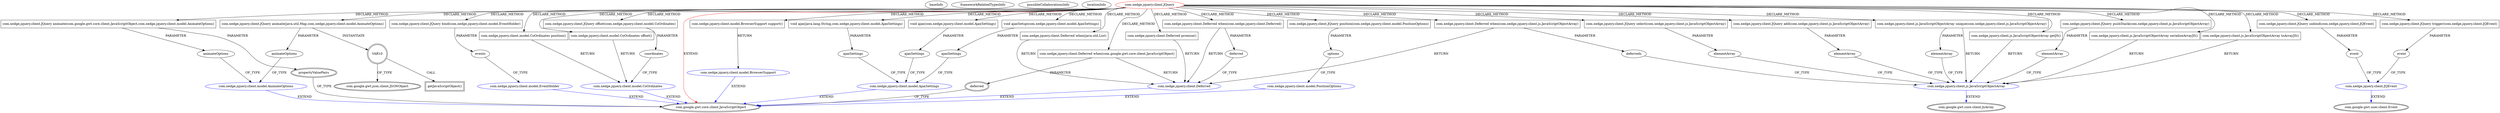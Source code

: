 digraph {
baseInfo[graphId=923,category="extension_graph",isAnonymous=false,possibleRelation=true]
frameworkRelatedTypesInfo[0="com.google.gwt.core.client.JavaScriptObject"]
possibleCollaborationsInfo[0="923~CLIENT_METHOD_DECLARATION-PARAMETER_DECLARATION-CLIENT_METHOD_DECLARATION-PARAMETER_DECLARATION-CLIENT_METHOD_DECLARATION-RETURN_TYPE-CLIENT_METHOD_DECLARATION-RETURN_TYPE-CLIENT_METHOD_DECLARATION-RETURN_TYPE-CLIENT_METHOD_DECLARATION-PARAMETER_DECLARATION-CLIENT_METHOD_DECLARATION-RETURN_TYPE-CLIENT_METHOD_DECLARATION-PARAMETER_DECLARATION-CLIENT_METHOD_DECLARATION-PARAMETER_DECLARATION-~com.google.gwt.core.client.JavaScriptObject ~com.google.gwt.core.client.JsArray ~false~false",1="923~CLIENT_METHOD_DECLARATION-RETURN_TYPE-CLIENT_METHOD_DECLARATION-RETURN_TYPE-CLIENT_METHOD_DECLARATION-RETURN_TYPE-CLIENT_METHOD_DECLARATION-RETURN_TYPE-CLIENT_METHOD_DECLARATION-PARAMETER_DECLARATION-CLIENT_METHOD_DECLARATION-RETURN_TYPE-~com.google.gwt.core.client.JavaScriptObject ~com.google.gwt.core.client.JavaScriptObject ~false~false",2="923~CLIENT_METHOD_DECLARATION-PARAMETER_DECLARATION-CLIENT_METHOD_DECLARATION-PARAMETER_DECLARATION-~com.google.gwt.core.client.JavaScriptObject ~com.google.gwt.core.client.JavaScriptObject ~false~false",3="923~CLIENT_METHOD_DECLARATION-RETURN_TYPE-~com.google.gwt.core.client.JavaScriptObject ~com.google.gwt.core.client.JavaScriptObject ~false~false",4="923~CLIENT_METHOD_DECLARATION-PARAMETER_DECLARATION-CLIENT_METHOD_DECLARATION-PARAMETER_DECLARATION-~com.google.gwt.core.client.JavaScriptObject ~com.google.gwt.user.client.Event ~false~false",5="923~CLIENT_METHOD_DECLARATION-RETURN_TYPE-CLIENT_METHOD_DECLARATION-PARAMETER_DECLARATION-CLIENT_METHOD_DECLARATION-RETURN_TYPE-~com.google.gwt.core.client.JavaScriptObject ~com.google.gwt.core.client.JavaScriptObject ~false~false",6="923~CLIENT_METHOD_DECLARATION-PARAMETER_DECLARATION-~com.google.gwt.core.client.JavaScriptObject ~com.google.gwt.core.client.JavaScriptObject ~false~false",7="923~CLIENT_METHOD_DECLARATION-PARAMETER_DECLARATION-CLIENT_METHOD_DECLARATION-PARAMETER_DECLARATION-CLIENT_METHOD_DECLARATION-PARAMETER_DECLARATION-~com.google.gwt.core.client.JavaScriptObject ~com.google.gwt.core.client.JavaScriptObject ~false~false"]
locationInfo[projectName="brychcy-gwt-jquery",filePath="/brychcy-gwt-jquery/gwt-jquery-master/src/com/xedge/jquery/client/JQuery.java",contextSignature="JQuery",graphId="923"]
0[label="com.xedge.jquery.client.JQuery",vertexType="ROOT_CLIENT_CLASS_DECLARATION",isFrameworkType=false,color=red]
1[label="com.google.gwt.core.client.JavaScriptObject",vertexType="FRAMEWORK_CLASS_TYPE",isFrameworkType=true,peripheries=2]
16[label="com.xedge.jquery.client.JQuery select(com.xedge.jquery.client.js.JavaScriptObjectArray)",vertexType="CLIENT_METHOD_DECLARATION",isFrameworkType=false,shape=box]
17[label="elementArray",vertexType="PARAMETER_DECLARATION",isFrameworkType=false]
18[label="com.xedge.jquery.client.js.JavaScriptObjectArray",vertexType="REFERENCE_CLIENT_CLASS_DECLARATION",isFrameworkType=false,color=blue]
19[label="com.google.gwt.core.client.JsArray",vertexType="FRAMEWORK_CLASS_TYPE",isFrameworkType=true,peripheries=2]
40[label="com.xedge.jquery.client.JQuery add(com.xedge.jquery.client.js.JavaScriptObjectArray)",vertexType="CLIENT_METHOD_DECLARATION",isFrameworkType=false,shape=box]
41[label="elementArray",vertexType="PARAMETER_DECLARATION",isFrameworkType=false]
62[label="com.xedge.jquery.client.js.JavaScriptObjectArray getJS()",vertexType="CLIENT_METHOD_DECLARATION",isFrameworkType=false,shape=box]
116[label="void ajax(java.lang.String,com.xedge.jquery.client.model.AjaxSettings)",vertexType="CLIENT_METHOD_DECLARATION",isFrameworkType=false,shape=box]
117[label="ajaxSettings",vertexType="PARAMETER_DECLARATION",isFrameworkType=false]
118[label="com.xedge.jquery.client.model.AjaxSettings",vertexType="REFERENCE_CLIENT_CLASS_DECLARATION",isFrameworkType=false,color=blue]
121[label="void ajax(com.xedge.jquery.client.model.AjaxSettings)",vertexType="CLIENT_METHOD_DECLARATION",isFrameworkType=false,shape=box]
122[label="ajaxSettings",vertexType="PARAMETER_DECLARATION",isFrameworkType=false]
124[label="void ajaxSetup(com.xedge.jquery.client.model.AjaxSettings)",vertexType="CLIENT_METHOD_DECLARATION",isFrameworkType=false,shape=box]
125[label="ajaxSettings",vertexType="PARAMETER_DECLARATION",isFrameworkType=false]
190[label="com.xedge.jquery.client.JQuery animate(java.util.Map,com.xedge.jquery.client.model.AnimateOptions)",vertexType="CLIENT_METHOD_DECLARATION",isFrameworkType=false,shape=box]
191[label="animateOptions",vertexType="PARAMETER_DECLARATION",isFrameworkType=false]
192[label="com.xedge.jquery.client.model.AnimateOptions",vertexType="REFERENCE_CLIENT_CLASS_DECLARATION",isFrameworkType=false,color=blue]
194[label="VAR10",vertexType="VARIABLE_EXPRESION",isFrameworkType=true,peripheries=2,shape=circle]
196[label="com.google.gwt.json.client.JSONObject",vertexType="FRAMEWORK_CLASS_TYPE",isFrameworkType=true,peripheries=2]
195[label="getJavaScriptObject()",vertexType="INSIDE_CALL",isFrameworkType=true,peripheries=2,shape=box]
197[label="com.xedge.jquery.client.JQuery animate(com.google.gwt.core.client.JavaScriptObject,com.xedge.jquery.client.model.AnimateOptions)",vertexType="CLIENT_METHOD_DECLARATION",isFrameworkType=false,shape=box]
198[label="propertyValuePairs",vertexType="PARAMETER_DECLARATION",isFrameworkType=true,peripheries=2]
200[label="animateOptions",vertexType="PARAMETER_DECLARATION",isFrameworkType=false]
254[label="com.xedge.jquery.client.JQuery bind(com.xedge.jquery.client.model.EventHolder)",vertexType="CLIENT_METHOD_DECLARATION",isFrameworkType=false,shape=box]
255[label="events",vertexType="PARAMETER_DECLARATION",isFrameworkType=false]
256[label="com.xedge.jquery.client.model.EventHolder",vertexType="REFERENCE_CLIENT_CLASS_DECLARATION",isFrameworkType=false,color=blue]
733[label="com.xedge.jquery.client.model.CoOrdinates offset()",vertexType="CLIENT_METHOD_DECLARATION",isFrameworkType=false,shape=box]
734[label="com.xedge.jquery.client.model.CoOrdinates",vertexType="REFERENCE_CLIENT_CLASS_DECLARATION",isFrameworkType=false,color=blue]
736[label="com.xedge.jquery.client.JQuery offset(com.xedge.jquery.client.model.CoOrdinates)",vertexType="CLIENT_METHOD_DECLARATION",isFrameworkType=false,shape=box]
737[label="coordinates",vertexType="PARAMETER_DECLARATION",isFrameworkType=false]
779[label="com.xedge.jquery.client.model.CoOrdinates position()",vertexType="CLIENT_METHOD_DECLARATION",isFrameworkType=false,shape=box]
815[label="com.xedge.jquery.client.JQuery pushStack(com.xedge.jquery.client.js.JavaScriptObjectArray)",vertexType="CLIENT_METHOD_DECLARATION",isFrameworkType=false,shape=box]
816[label="elementArray",vertexType="PARAMETER_DECLARATION",isFrameworkType=false]
893[label="com.xedge.jquery.client.js.JavaScriptObjectArray serializeArrayJS()",vertexType="CLIENT_METHOD_DECLARATION",isFrameworkType=false,shape=box]
960[label="com.xedge.jquery.client.model.BrowserSupport support()",vertexType="CLIENT_METHOD_DECLARATION",isFrameworkType=false,shape=box]
961[label="com.xedge.jquery.client.model.BrowserSupport",vertexType="REFERENCE_CLIENT_CLASS_DECLARATION",isFrameworkType=false,color=blue]
966[label="com.xedge.jquery.client.js.JavaScriptObjectArray toArrayJS()",vertexType="CLIENT_METHOD_DECLARATION",isFrameworkType=false,shape=box]
995[label="com.xedge.jquery.client.JQuery trigger(com.xedge.jquery.client.JQEvent)",vertexType="CLIENT_METHOD_DECLARATION",isFrameworkType=false,shape=box]
996[label="event",vertexType="PARAMETER_DECLARATION",isFrameworkType=false]
997[label="com.xedge.jquery.client.JQEvent",vertexType="REFERENCE_CLIENT_CLASS_DECLARATION",isFrameworkType=false,color=blue]
998[label="com.google.gwt.user.client.Event",vertexType="FRAMEWORK_CLASS_TYPE",isFrameworkType=true,peripheries=2]
1016[label="com.xedge.jquery.client.JQuery unbind(com.xedge.jquery.client.JQEvent)",vertexType="CLIENT_METHOD_DECLARATION",isFrameworkType=false,shape=box]
1017[label="event",vertexType="PARAMETER_DECLARATION",isFrameworkType=false]
1024[label="com.xedge.jquery.client.js.JavaScriptObjectArray unique(com.xedge.jquery.client.js.JavaScriptObjectArray)",vertexType="CLIENT_METHOD_DECLARATION",isFrameworkType=false,shape=box]
1026[label="elementArray",vertexType="PARAMETER_DECLARATION",isFrameworkType=false]
1077[label="com.xedge.jquery.client.Deferred when(com.xedge.jquery.client.Deferred)",vertexType="CLIENT_METHOD_DECLARATION",isFrameworkType=false,shape=box]
1078[label="com.xedge.jquery.client.Deferred",vertexType="REFERENCE_CLIENT_CLASS_DECLARATION",isFrameworkType=false,color=blue]
1080[label="deferred",vertexType="PARAMETER_DECLARATION",isFrameworkType=false]
1082[label="com.xedge.jquery.client.Deferred when(com.google.gwt.core.client.JavaScriptObject)",vertexType="CLIENT_METHOD_DECLARATION",isFrameworkType=false,shape=box]
1084[label="deferred",vertexType="PARAMETER_DECLARATION",isFrameworkType=true,peripheries=2]
1086[label="com.xedge.jquery.client.Deferred when(com.xedge.jquery.client.js.JavaScriptObjectArray)",vertexType="CLIENT_METHOD_DECLARATION",isFrameworkType=false,shape=box]
1088[label="deferreds",vertexType="PARAMETER_DECLARATION",isFrameworkType=false]
1090[label="com.xedge.jquery.client.Deferred when(java.util.List)",vertexType="CLIENT_METHOD_DECLARATION",isFrameworkType=false,shape=box]
1092[label="com.xedge.jquery.client.Deferred promise()",vertexType="CLIENT_METHOD_DECLARATION",isFrameworkType=false,shape=box]
1118[label="com.xedge.jquery.client.JQuery position(com.xedge.jquery.client.model.PositionOptions)",vertexType="CLIENT_METHOD_DECLARATION",isFrameworkType=false,shape=box]
1119[label="options",vertexType="PARAMETER_DECLARATION",isFrameworkType=false]
1120[label="com.xedge.jquery.client.model.PositionOptions",vertexType="REFERENCE_CLIENT_CLASS_DECLARATION",isFrameworkType=false,color=blue]
0->1[label="EXTEND",color=red]
0->16[label="DECLARE_METHOD"]
18->19[label="EXTEND",color=blue]
17->18[label="OF_TYPE"]
16->17[label="PARAMETER"]
0->40[label="DECLARE_METHOD"]
41->18[label="OF_TYPE"]
40->41[label="PARAMETER"]
0->62[label="DECLARE_METHOD"]
62->18[label="RETURN"]
0->116[label="DECLARE_METHOD"]
118->1[label="EXTEND",color=blue]
117->118[label="OF_TYPE"]
116->117[label="PARAMETER"]
0->121[label="DECLARE_METHOD"]
122->118[label="OF_TYPE"]
121->122[label="PARAMETER"]
0->124[label="DECLARE_METHOD"]
125->118[label="OF_TYPE"]
124->125[label="PARAMETER"]
0->190[label="DECLARE_METHOD"]
192->1[label="EXTEND",color=blue]
191->192[label="OF_TYPE"]
190->191[label="PARAMETER"]
190->194[label="INSTANTIATE"]
194->196[label="OF_TYPE"]
194->195[label="CALL"]
0->197[label="DECLARE_METHOD"]
198->1[label="OF_TYPE"]
197->198[label="PARAMETER"]
200->192[label="OF_TYPE"]
197->200[label="PARAMETER"]
0->254[label="DECLARE_METHOD"]
256->1[label="EXTEND",color=blue]
255->256[label="OF_TYPE"]
254->255[label="PARAMETER"]
0->733[label="DECLARE_METHOD"]
734->1[label="EXTEND",color=blue]
733->734[label="RETURN"]
0->736[label="DECLARE_METHOD"]
737->734[label="OF_TYPE"]
736->737[label="PARAMETER"]
0->779[label="DECLARE_METHOD"]
779->734[label="RETURN"]
0->815[label="DECLARE_METHOD"]
816->18[label="OF_TYPE"]
815->816[label="PARAMETER"]
0->893[label="DECLARE_METHOD"]
893->18[label="RETURN"]
0->960[label="DECLARE_METHOD"]
961->1[label="EXTEND",color=blue]
960->961[label="RETURN"]
0->966[label="DECLARE_METHOD"]
966->18[label="RETURN"]
0->995[label="DECLARE_METHOD"]
997->998[label="EXTEND",color=blue]
996->997[label="OF_TYPE"]
995->996[label="PARAMETER"]
0->1016[label="DECLARE_METHOD"]
1017->997[label="OF_TYPE"]
1016->1017[label="PARAMETER"]
0->1024[label="DECLARE_METHOD"]
1024->18[label="RETURN"]
1026->18[label="OF_TYPE"]
1024->1026[label="PARAMETER"]
0->1077[label="DECLARE_METHOD"]
1078->1[label="EXTEND",color=blue]
1077->1078[label="RETURN"]
1080->1078[label="OF_TYPE"]
1077->1080[label="PARAMETER"]
0->1082[label="DECLARE_METHOD"]
1082->1078[label="RETURN"]
1084->1[label="OF_TYPE"]
1082->1084[label="PARAMETER"]
0->1086[label="DECLARE_METHOD"]
1086->1078[label="RETURN"]
1088->18[label="OF_TYPE"]
1086->1088[label="PARAMETER"]
0->1090[label="DECLARE_METHOD"]
1090->1078[label="RETURN"]
0->1092[label="DECLARE_METHOD"]
1092->1078[label="RETURN"]
0->1118[label="DECLARE_METHOD"]
1120->1[label="EXTEND",color=blue]
1119->1120[label="OF_TYPE"]
1118->1119[label="PARAMETER"]
}
